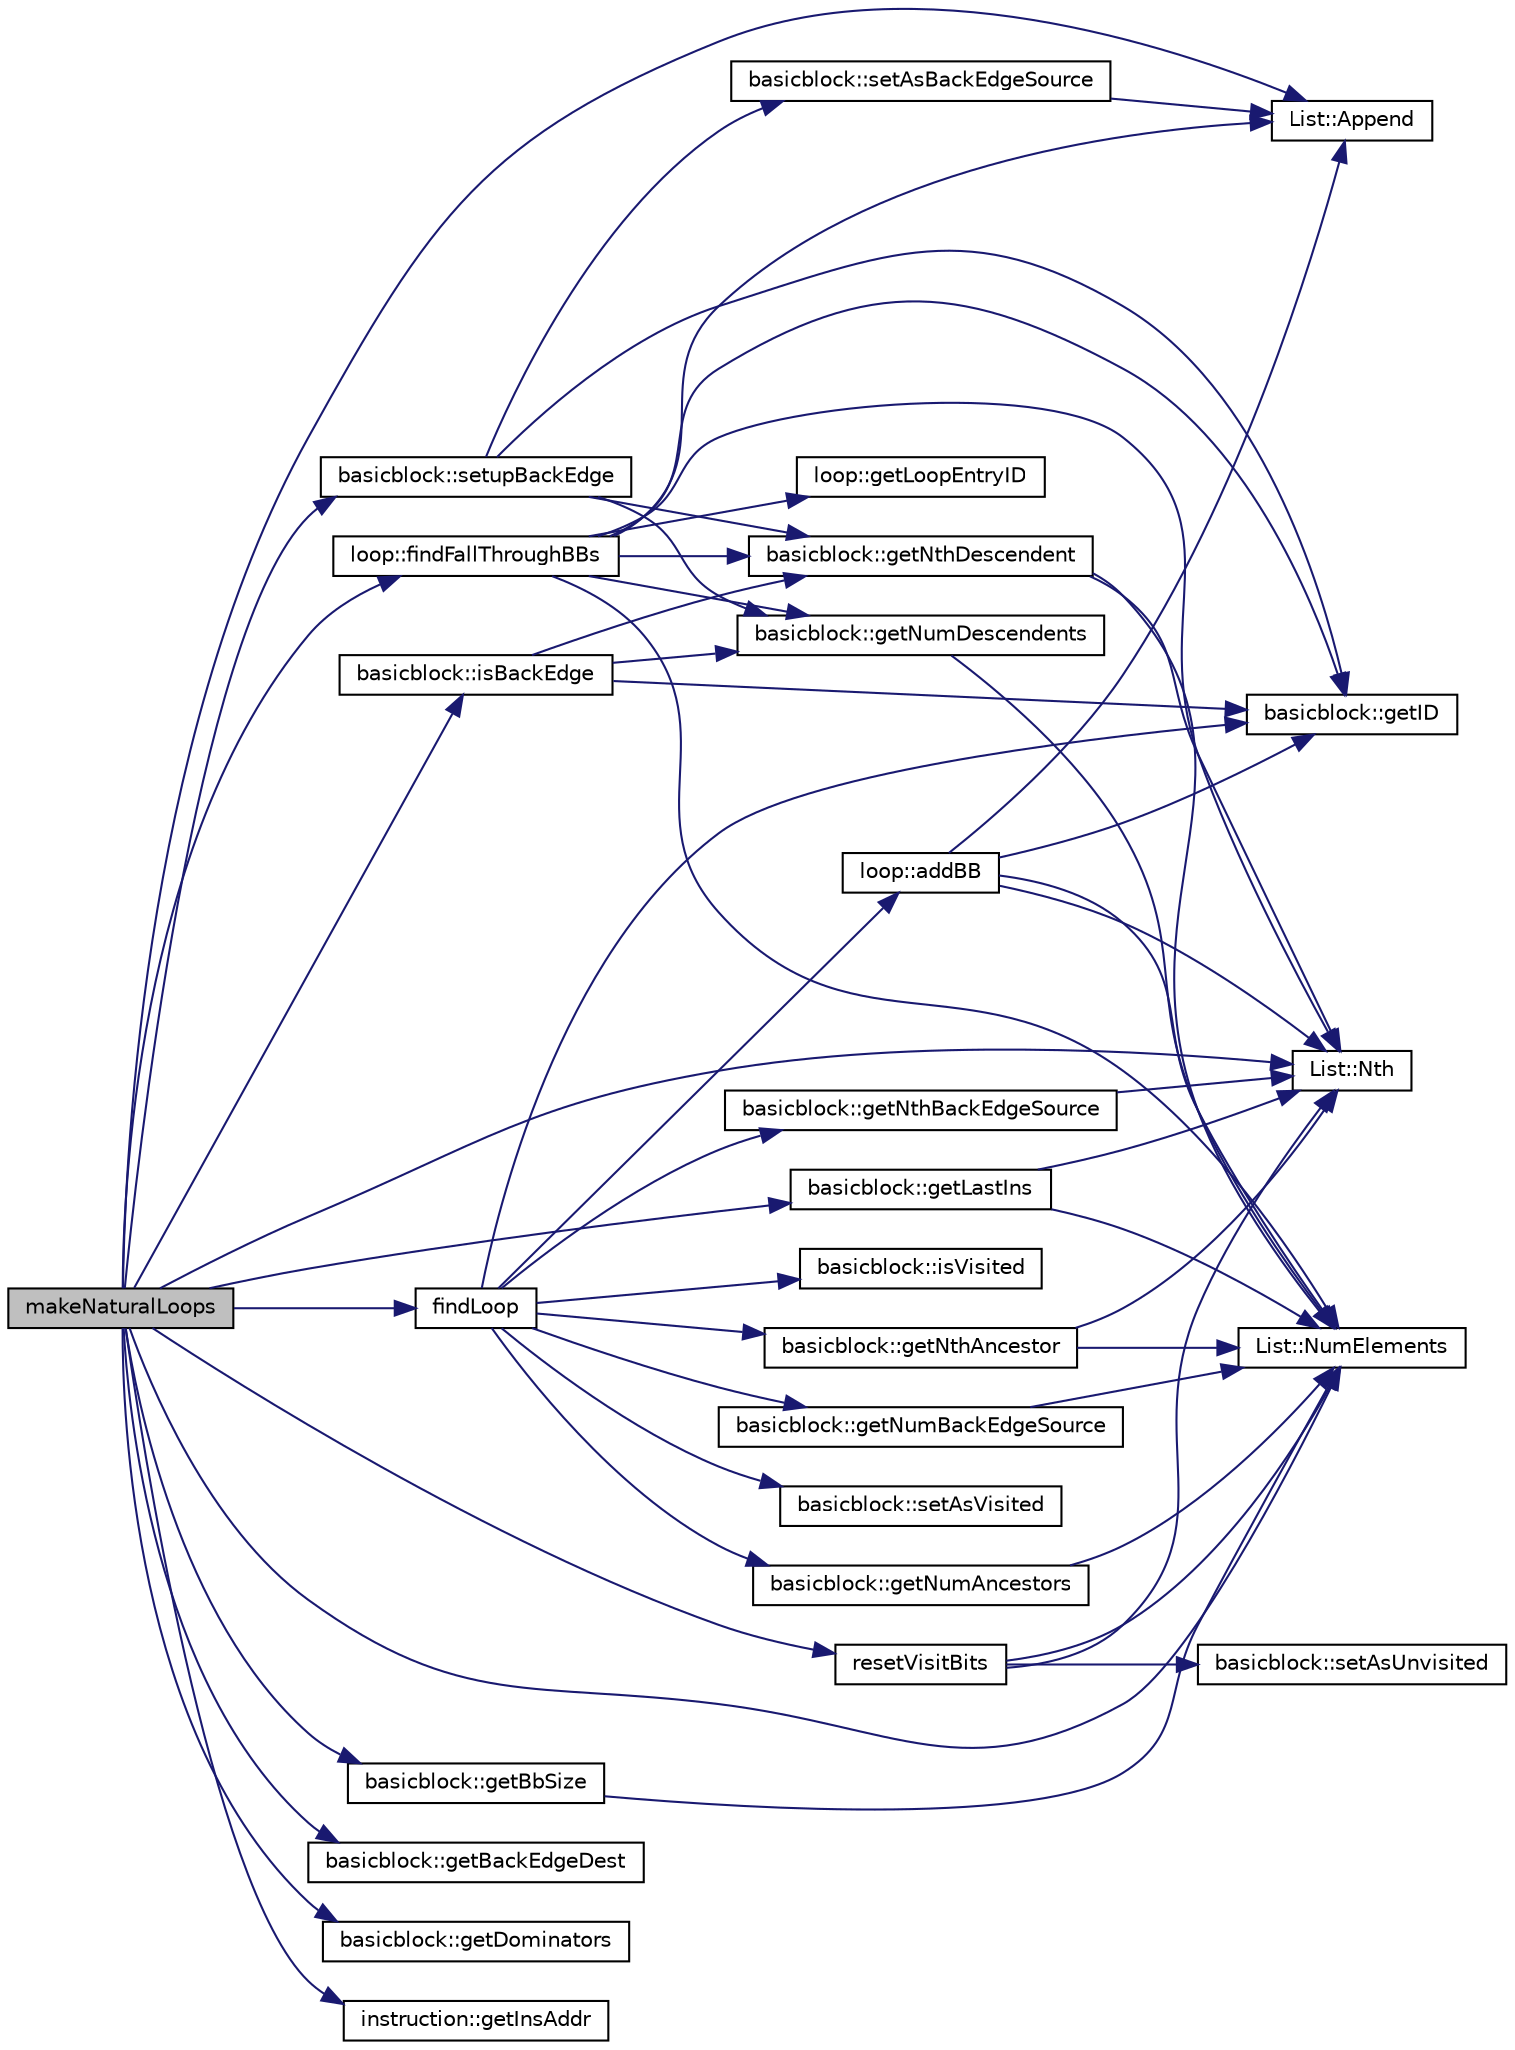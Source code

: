 digraph G
{
  edge [fontname="Helvetica",fontsize="10",labelfontname="Helvetica",labelfontsize="10"];
  node [fontname="Helvetica",fontsize="10",shape=record];
  rankdir=LR;
  Node1 [label="makeNaturalLoops",height=0.2,width=0.4,color="black", fillcolor="grey75", style="filled" fontcolor="black"];
  Node1 -> Node2 [color="midnightblue",fontsize="10",style="solid"];
  Node2 [label="List::Append",height=0.2,width=0.4,color="black", fillcolor="white", style="filled",URL="$classList.html#a473190098e38206d0125b0737245e613"];
  Node1 -> Node3 [color="midnightblue",fontsize="10",style="solid"];
  Node3 [label="loop::findFallThroughBBs",height=0.2,width=0.4,color="black", fillcolor="white", style="filled",URL="$classloop.html#a20ecb89d8b7cb21867fe53c6ad56f0f4"];
  Node3 -> Node2 [color="midnightblue",fontsize="10",style="solid"];
  Node3 -> Node4 [color="midnightblue",fontsize="10",style="solid"];
  Node4 [label="basicblock::getID",height=0.2,width=0.4,color="black", fillcolor="white", style="filled",URL="$classbasicblock.html#aff434c369968fe5fb3151d8ec00665b4"];
  Node3 -> Node5 [color="midnightblue",fontsize="10",style="solid"];
  Node5 [label="loop::getLoopEntryID",height=0.2,width=0.4,color="black", fillcolor="white", style="filled",URL="$classloop.html#a6abf8e7d6763e76673f8287fe15785d4"];
  Node3 -> Node6 [color="midnightblue",fontsize="10",style="solid"];
  Node6 [label="basicblock::getNthDescendent",height=0.2,width=0.4,color="black", fillcolor="white", style="filled",URL="$classbasicblock.html#a571a65129ed999a167803d516cb9455e"];
  Node6 -> Node7 [color="midnightblue",fontsize="10",style="solid"];
  Node7 [label="List::Nth",height=0.2,width=0.4,color="black", fillcolor="white", style="filled",URL="$classList.html#a5eb964816de33c85e1d46658ddf8c6c4"];
  Node6 -> Node8 [color="midnightblue",fontsize="10",style="solid"];
  Node8 [label="List::NumElements",height=0.2,width=0.4,color="black", fillcolor="white", style="filled",URL="$classList.html#ac2e9d50f703b01bf643fa6ce50837c26"];
  Node3 -> Node9 [color="midnightblue",fontsize="10",style="solid"];
  Node9 [label="basicblock::getNumDescendents",height=0.2,width=0.4,color="black", fillcolor="white", style="filled",URL="$classbasicblock.html#a42700afdf9102a0f287690f4f8c487f9"];
  Node9 -> Node8 [color="midnightblue",fontsize="10",style="solid"];
  Node3 -> Node7 [color="midnightblue",fontsize="10",style="solid"];
  Node3 -> Node8 [color="midnightblue",fontsize="10",style="solid"];
  Node1 -> Node10 [color="midnightblue",fontsize="10",style="solid"];
  Node10 [label="findLoop",height=0.2,width=0.4,color="black", fillcolor="white", style="filled",URL="$make__phraseblock_8cpp.html#a56af37350d658e4fa9ba3e67058f82a2"];
  Node10 -> Node11 [color="midnightblue",fontsize="10",style="solid"];
  Node11 [label="loop::addBB",height=0.2,width=0.4,color="black", fillcolor="white", style="filled",URL="$classloop.html#aa9324a68eb1fc3b86eabff7815132443"];
  Node11 -> Node2 [color="midnightblue",fontsize="10",style="solid"];
  Node11 -> Node4 [color="midnightblue",fontsize="10",style="solid"];
  Node11 -> Node7 [color="midnightblue",fontsize="10",style="solid"];
  Node11 -> Node8 [color="midnightblue",fontsize="10",style="solid"];
  Node10 -> Node4 [color="midnightblue",fontsize="10",style="solid"];
  Node10 -> Node12 [color="midnightblue",fontsize="10",style="solid"];
  Node12 [label="basicblock::getNthAncestor",height=0.2,width=0.4,color="black", fillcolor="white", style="filled",URL="$classbasicblock.html#a24ef17acb451da40eb9ecca3a05c9fb3"];
  Node12 -> Node7 [color="midnightblue",fontsize="10",style="solid"];
  Node12 -> Node8 [color="midnightblue",fontsize="10",style="solid"];
  Node10 -> Node13 [color="midnightblue",fontsize="10",style="solid"];
  Node13 [label="basicblock::getNthBackEdgeSource",height=0.2,width=0.4,color="black", fillcolor="white", style="filled",URL="$classbasicblock.html#a7c5a3da3287691450420e3a6cf3105b1"];
  Node13 -> Node7 [color="midnightblue",fontsize="10",style="solid"];
  Node10 -> Node14 [color="midnightblue",fontsize="10",style="solid"];
  Node14 [label="basicblock::getNumAncestors",height=0.2,width=0.4,color="black", fillcolor="white", style="filled",URL="$classbasicblock.html#af95ff01c9b4eb7a12cd58558771c92b2"];
  Node14 -> Node8 [color="midnightblue",fontsize="10",style="solid"];
  Node10 -> Node15 [color="midnightblue",fontsize="10",style="solid"];
  Node15 [label="basicblock::getNumBackEdgeSource",height=0.2,width=0.4,color="black", fillcolor="white", style="filled",URL="$classbasicblock.html#a4e6b8abafbdff3155477bdefd7546ef9"];
  Node15 -> Node8 [color="midnightblue",fontsize="10",style="solid"];
  Node10 -> Node16 [color="midnightblue",fontsize="10",style="solid"];
  Node16 [label="basicblock::isVisited",height=0.2,width=0.4,color="black", fillcolor="white", style="filled",URL="$classbasicblock.html#ad40cc70b314779ab7d0990813d3053d4"];
  Node10 -> Node17 [color="midnightblue",fontsize="10",style="solid"];
  Node17 [label="basicblock::setAsVisited",height=0.2,width=0.4,color="black", fillcolor="white", style="filled",URL="$classbasicblock.html#adb3d7c691e7974f77619409fe4a24335"];
  Node1 -> Node18 [color="midnightblue",fontsize="10",style="solid"];
  Node18 [label="basicblock::getBackEdgeDest",height=0.2,width=0.4,color="black", fillcolor="white", style="filled",URL="$classbasicblock.html#a0aa9e7f9af5171d5cd4bad3503cc45c8"];
  Node1 -> Node19 [color="midnightblue",fontsize="10",style="solid"];
  Node19 [label="basicblock::getBbSize",height=0.2,width=0.4,color="black", fillcolor="white", style="filled",URL="$classbasicblock.html#a42862e82af55ea72dc2e69ad32f3df29"];
  Node19 -> Node8 [color="midnightblue",fontsize="10",style="solid"];
  Node1 -> Node20 [color="midnightblue",fontsize="10",style="solid"];
  Node20 [label="basicblock::getDominators",height=0.2,width=0.4,color="black", fillcolor="white", style="filled",URL="$classbasicblock.html#aec14cf5254976daec791c62e1b684ecf"];
  Node1 -> Node21 [color="midnightblue",fontsize="10",style="solid"];
  Node21 [label="instruction::getInsAddr",height=0.2,width=0.4,color="black", fillcolor="white", style="filled",URL="$classinstruction.html#ac1fabe854c85726785052c7a5ebf6d39"];
  Node1 -> Node22 [color="midnightblue",fontsize="10",style="solid"];
  Node22 [label="basicblock::getLastIns",height=0.2,width=0.4,color="black", fillcolor="white", style="filled",URL="$classbasicblock.html#a99fb16d14456bb07b0033a0489ced872"];
  Node22 -> Node7 [color="midnightblue",fontsize="10",style="solid"];
  Node22 -> Node8 [color="midnightblue",fontsize="10",style="solid"];
  Node1 -> Node23 [color="midnightblue",fontsize="10",style="solid"];
  Node23 [label="basicblock::isBackEdge",height=0.2,width=0.4,color="black", fillcolor="white", style="filled",URL="$classbasicblock.html#a0da29a0f57618d2a13bfdfc9926319b9"];
  Node23 -> Node4 [color="midnightblue",fontsize="10",style="solid"];
  Node23 -> Node6 [color="midnightblue",fontsize="10",style="solid"];
  Node23 -> Node9 [color="midnightblue",fontsize="10",style="solid"];
  Node1 -> Node7 [color="midnightblue",fontsize="10",style="solid"];
  Node1 -> Node8 [color="midnightblue",fontsize="10",style="solid"];
  Node1 -> Node24 [color="midnightblue",fontsize="10",style="solid"];
  Node24 [label="resetVisitBits",height=0.2,width=0.4,color="black", fillcolor="white", style="filled",URL="$make__phraseblock_8cpp.html#a0fd3688b0a2b0bdd2631792fdc31467e"];
  Node24 -> Node7 [color="midnightblue",fontsize="10",style="solid"];
  Node24 -> Node8 [color="midnightblue",fontsize="10",style="solid"];
  Node24 -> Node25 [color="midnightblue",fontsize="10",style="solid"];
  Node25 [label="basicblock::setAsUnvisited",height=0.2,width=0.4,color="black", fillcolor="white", style="filled",URL="$classbasicblock.html#a810b34c12cbddff700700341734ddc5d"];
  Node1 -> Node26 [color="midnightblue",fontsize="10",style="solid"];
  Node26 [label="basicblock::setupBackEdge",height=0.2,width=0.4,color="black", fillcolor="white", style="filled",URL="$classbasicblock.html#a46149b611069f8c2f1328311ea4b7803"];
  Node26 -> Node4 [color="midnightblue",fontsize="10",style="solid"];
  Node26 -> Node6 [color="midnightblue",fontsize="10",style="solid"];
  Node26 -> Node9 [color="midnightblue",fontsize="10",style="solid"];
  Node26 -> Node27 [color="midnightblue",fontsize="10",style="solid"];
  Node27 [label="basicblock::setAsBackEdgeSource",height=0.2,width=0.4,color="black", fillcolor="white", style="filled",URL="$classbasicblock.html#a26f134ff2983953107999162e764c52a"];
  Node27 -> Node2 [color="midnightblue",fontsize="10",style="solid"];
}
